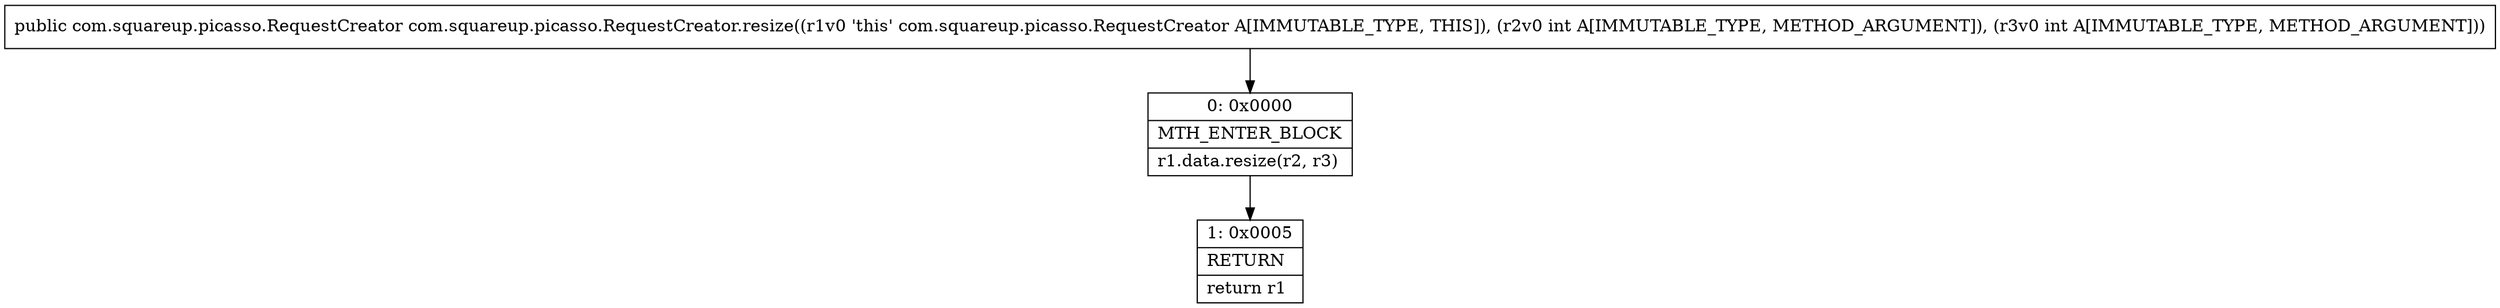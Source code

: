 digraph "CFG forcom.squareup.picasso.RequestCreator.resize(II)Lcom\/squareup\/picasso\/RequestCreator;" {
Node_0 [shape=record,label="{0\:\ 0x0000|MTH_ENTER_BLOCK\l|r1.data.resize(r2, r3)\l}"];
Node_1 [shape=record,label="{1\:\ 0x0005|RETURN\l|return r1\l}"];
MethodNode[shape=record,label="{public com.squareup.picasso.RequestCreator com.squareup.picasso.RequestCreator.resize((r1v0 'this' com.squareup.picasso.RequestCreator A[IMMUTABLE_TYPE, THIS]), (r2v0 int A[IMMUTABLE_TYPE, METHOD_ARGUMENT]), (r3v0 int A[IMMUTABLE_TYPE, METHOD_ARGUMENT])) }"];
MethodNode -> Node_0;
Node_0 -> Node_1;
}

